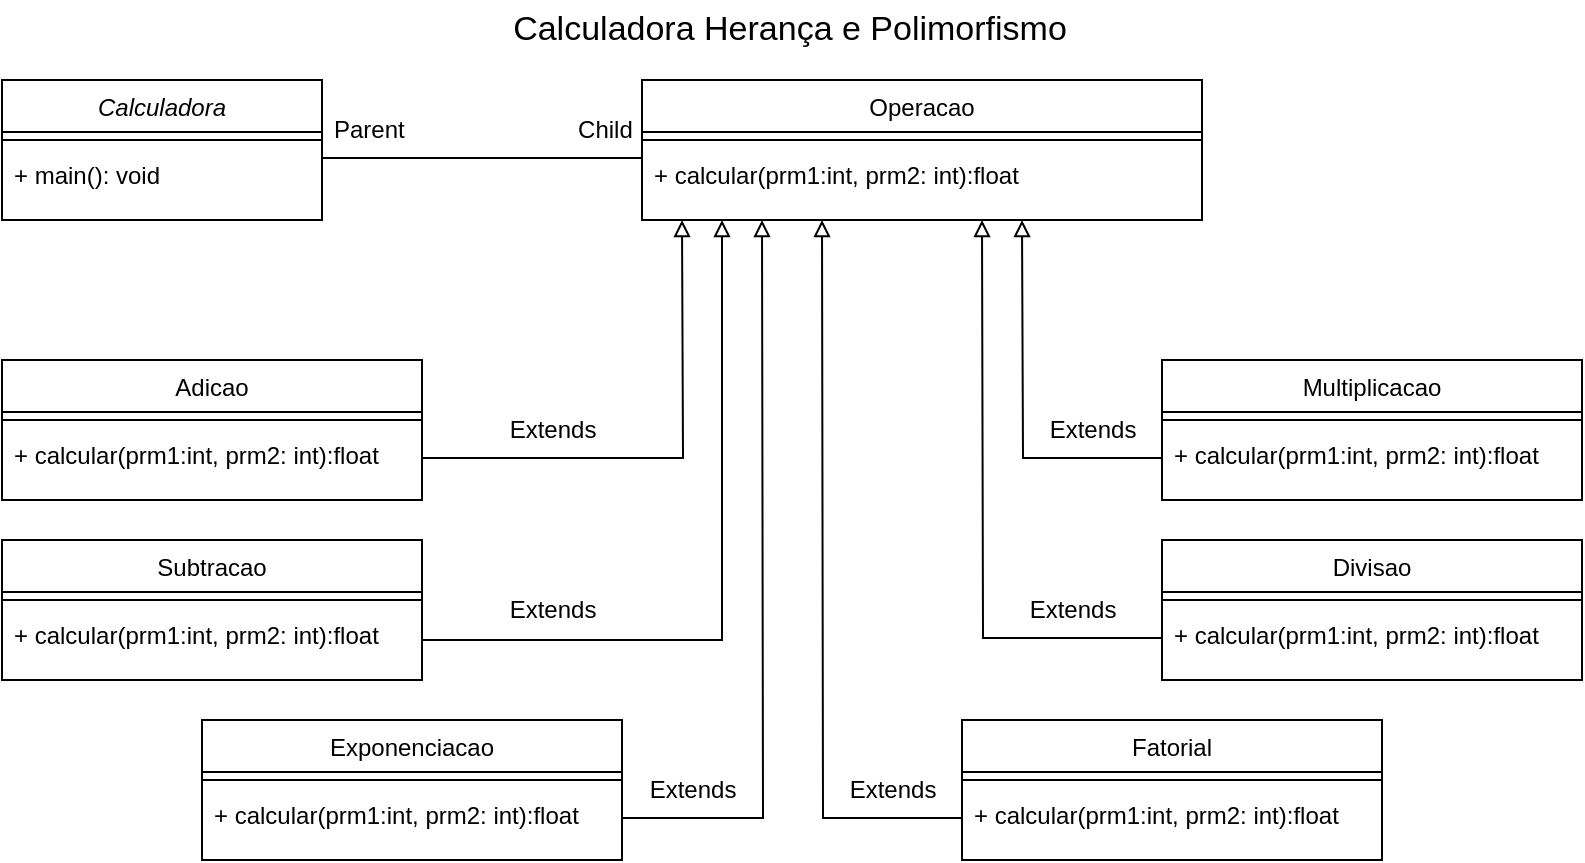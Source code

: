<mxfile version="21.1.2" type="github">
  <diagram id="C5RBs43oDa-KdzZeNtuy" name="Page-1">
    <mxGraphModel dx="880" dy="452" grid="1" gridSize="10" guides="1" tooltips="1" connect="1" arrows="1" fold="1" page="1" pageScale="1" pageWidth="827" pageHeight="1169" math="0" shadow="0">
      <root>
        <mxCell id="WIyWlLk6GJQsqaUBKTNV-0" />
        <mxCell id="WIyWlLk6GJQsqaUBKTNV-1" parent="WIyWlLk6GJQsqaUBKTNV-0" />
        <mxCell id="zkfFHV4jXpPFQw0GAbJ--0" value="Calculadora" style="swimlane;fontStyle=2;align=center;verticalAlign=top;childLayout=stackLayout;horizontal=1;startSize=26;horizontalStack=0;resizeParent=1;resizeLast=0;collapsible=1;marginBottom=0;rounded=0;shadow=0;strokeWidth=1;" parent="WIyWlLk6GJQsqaUBKTNV-1" vertex="1">
          <mxGeometry x="20" y="60" width="160" height="70" as="geometry">
            <mxRectangle x="230" y="140" width="160" height="26" as="alternateBounds" />
          </mxGeometry>
        </mxCell>
        <mxCell id="zkfFHV4jXpPFQw0GAbJ--4" value="" style="line;html=1;strokeWidth=1;align=left;verticalAlign=middle;spacingTop=-1;spacingLeft=3;spacingRight=3;rotatable=0;labelPosition=right;points=[];portConstraint=eastwest;" parent="zkfFHV4jXpPFQw0GAbJ--0" vertex="1">
          <mxGeometry y="26" width="160" height="8" as="geometry" />
        </mxCell>
        <mxCell id="zkfFHV4jXpPFQw0GAbJ--5" value="+ main(): void" style="text;align=left;verticalAlign=top;spacingLeft=4;spacingRight=4;overflow=hidden;rotatable=0;points=[[0,0.5],[1,0.5]];portConstraint=eastwest;" parent="zkfFHV4jXpPFQw0GAbJ--0" vertex="1">
          <mxGeometry y="34" width="160" height="26" as="geometry" />
        </mxCell>
        <mxCell id="zkfFHV4jXpPFQw0GAbJ--17" value="Operacao" style="swimlane;fontStyle=0;align=center;verticalAlign=top;childLayout=stackLayout;horizontal=1;startSize=26;horizontalStack=0;resizeParent=1;resizeLast=0;collapsible=1;marginBottom=0;rounded=0;shadow=0;strokeWidth=1;" parent="WIyWlLk6GJQsqaUBKTNV-1" vertex="1">
          <mxGeometry x="340" y="60" width="280" height="70" as="geometry">
            <mxRectangle x="550" y="140" width="160" height="26" as="alternateBounds" />
          </mxGeometry>
        </mxCell>
        <mxCell id="zkfFHV4jXpPFQw0GAbJ--23" value="" style="line;html=1;strokeWidth=1;align=left;verticalAlign=middle;spacingTop=-1;spacingLeft=3;spacingRight=3;rotatable=0;labelPosition=right;points=[];portConstraint=eastwest;" parent="zkfFHV4jXpPFQw0GAbJ--17" vertex="1">
          <mxGeometry y="26" width="280" height="8" as="geometry" />
        </mxCell>
        <mxCell id="zkfFHV4jXpPFQw0GAbJ--24" value="+ calcular(prm1:int, prm2: int):float" style="text;align=left;verticalAlign=top;spacingLeft=4;spacingRight=4;overflow=hidden;rotatable=0;points=[[0,0.5],[1,0.5]];portConstraint=eastwest;" parent="zkfFHV4jXpPFQw0GAbJ--17" vertex="1">
          <mxGeometry y="34" width="280" height="30" as="geometry" />
        </mxCell>
        <mxCell id="SpHIdZ4Py3Ecg6ws1HuJ-0" value="Calculadora Herança e Polimorfismo" style="text;strokeColor=none;fillColor=none;align=center;verticalAlign=middle;spacingLeft=4;spacingRight=4;overflow=hidden;points=[[0,0.5],[1,0.5]];portConstraint=eastwest;rotatable=0;whiteSpace=wrap;html=1;fontStyle=0;fontSize=17;" vertex="1" parent="WIyWlLk6GJQsqaUBKTNV-1">
          <mxGeometry x="264" y="20" width="300" height="30" as="geometry" />
        </mxCell>
        <mxCell id="SpHIdZ4Py3Ecg6ws1HuJ-3" style="edgeStyle=orthogonalEdgeStyle;rounded=0;orthogonalLoop=1;jettySize=auto;html=1;exitX=1;exitY=0.5;exitDx=0;exitDy=0;entryX=0;entryY=0.5;entryDx=0;entryDy=0;endArrow=none;endFill=0;" edge="1" parent="WIyWlLk6GJQsqaUBKTNV-1">
          <mxGeometry relative="1" as="geometry">
            <mxPoint x="180" y="99" as="sourcePoint" />
            <mxPoint x="340" y="99" as="targetPoint" />
          </mxGeometry>
        </mxCell>
        <mxCell id="SpHIdZ4Py3Ecg6ws1HuJ-4" value="Parent&amp;nbsp; &amp;nbsp; &amp;nbsp; &amp;nbsp; &amp;nbsp; &amp;nbsp; &amp;nbsp; &amp;nbsp; &amp;nbsp; &amp;nbsp; &amp;nbsp; &amp;nbsp; &amp;nbsp; Child" style="text;strokeColor=none;fillColor=none;align=left;verticalAlign=middle;spacingLeft=4;spacingRight=4;overflow=hidden;points=[[0,0.5],[1,0.5]];portConstraint=eastwest;rotatable=0;whiteSpace=wrap;html=1;" vertex="1" parent="WIyWlLk6GJQsqaUBKTNV-1">
          <mxGeometry x="180" y="70" width="160" height="30" as="geometry" />
        </mxCell>
        <mxCell id="SpHIdZ4Py3Ecg6ws1HuJ-10" value="Adicao" style="swimlane;fontStyle=0;align=center;verticalAlign=top;childLayout=stackLayout;horizontal=1;startSize=26;horizontalStack=0;resizeParent=1;resizeLast=0;collapsible=1;marginBottom=0;rounded=0;shadow=0;strokeWidth=1;" vertex="1" parent="WIyWlLk6GJQsqaUBKTNV-1">
          <mxGeometry x="20" y="200" width="210" height="70" as="geometry">
            <mxRectangle x="550" y="140" width="160" height="26" as="alternateBounds" />
          </mxGeometry>
        </mxCell>
        <mxCell id="SpHIdZ4Py3Ecg6ws1HuJ-11" value="" style="line;html=1;strokeWidth=1;align=left;verticalAlign=middle;spacingTop=-1;spacingLeft=3;spacingRight=3;rotatable=0;labelPosition=right;points=[];portConstraint=eastwest;" vertex="1" parent="SpHIdZ4Py3Ecg6ws1HuJ-10">
          <mxGeometry y="26" width="210" height="8" as="geometry" />
        </mxCell>
        <mxCell id="SpHIdZ4Py3Ecg6ws1HuJ-13" style="edgeStyle=orthogonalEdgeStyle;rounded=0;orthogonalLoop=1;jettySize=auto;html=1;exitX=1;exitY=0.5;exitDx=0;exitDy=0;endArrow=block;endFill=0;" edge="1" parent="SpHIdZ4Py3Ecg6ws1HuJ-10" source="SpHIdZ4Py3Ecg6ws1HuJ-12">
          <mxGeometry relative="1" as="geometry">
            <mxPoint x="340" y="-70" as="targetPoint" />
          </mxGeometry>
        </mxCell>
        <mxCell id="SpHIdZ4Py3Ecg6ws1HuJ-12" value="+ calcular(prm1:int, prm2: int):float" style="text;align=left;verticalAlign=top;spacingLeft=4;spacingRight=4;overflow=hidden;rotatable=0;points=[[0,0.5],[1,0.5]];portConstraint=eastwest;" vertex="1" parent="SpHIdZ4Py3Ecg6ws1HuJ-10">
          <mxGeometry y="34" width="210" height="30" as="geometry" />
        </mxCell>
        <mxCell id="SpHIdZ4Py3Ecg6ws1HuJ-14" value="Extends" style="text;html=1;align=center;verticalAlign=middle;resizable=0;points=[];autosize=1;strokeColor=none;fillColor=none;" vertex="1" parent="WIyWlLk6GJQsqaUBKTNV-1">
          <mxGeometry x="260" y="220" width="70" height="30" as="geometry" />
        </mxCell>
        <mxCell id="SpHIdZ4Py3Ecg6ws1HuJ-15" value="Subtracao" style="swimlane;fontStyle=0;align=center;verticalAlign=top;childLayout=stackLayout;horizontal=1;startSize=26;horizontalStack=0;resizeParent=1;resizeLast=0;collapsible=1;marginBottom=0;rounded=0;shadow=0;strokeWidth=1;" vertex="1" parent="WIyWlLk6GJQsqaUBKTNV-1">
          <mxGeometry x="20" y="290" width="210" height="70" as="geometry">
            <mxRectangle x="550" y="140" width="160" height="26" as="alternateBounds" />
          </mxGeometry>
        </mxCell>
        <mxCell id="SpHIdZ4Py3Ecg6ws1HuJ-16" value="" style="line;html=1;strokeWidth=1;align=left;verticalAlign=middle;spacingTop=-1;spacingLeft=3;spacingRight=3;rotatable=0;labelPosition=right;points=[];portConstraint=eastwest;" vertex="1" parent="SpHIdZ4Py3Ecg6ws1HuJ-15">
          <mxGeometry y="26" width="210" height="8" as="geometry" />
        </mxCell>
        <mxCell id="SpHIdZ4Py3Ecg6ws1HuJ-17" style="edgeStyle=orthogonalEdgeStyle;rounded=0;orthogonalLoop=1;jettySize=auto;html=1;exitX=1;exitY=0.5;exitDx=0;exitDy=0;endArrow=block;endFill=0;" edge="1" parent="SpHIdZ4Py3Ecg6ws1HuJ-15" source="SpHIdZ4Py3Ecg6ws1HuJ-18">
          <mxGeometry relative="1" as="geometry">
            <mxPoint x="360" y="-160" as="targetPoint" />
            <Array as="points">
              <mxPoint x="210" y="50" />
              <mxPoint x="360" y="50" />
              <mxPoint x="360" y="-10" />
            </Array>
          </mxGeometry>
        </mxCell>
        <mxCell id="SpHIdZ4Py3Ecg6ws1HuJ-18" value="+ calcular(prm1:int, prm2: int):float" style="text;align=left;verticalAlign=top;spacingLeft=4;spacingRight=4;overflow=hidden;rotatable=0;points=[[0,0.5],[1,0.5]];portConstraint=eastwest;" vertex="1" parent="SpHIdZ4Py3Ecg6ws1HuJ-15">
          <mxGeometry y="34" width="210" height="30" as="geometry" />
        </mxCell>
        <mxCell id="SpHIdZ4Py3Ecg6ws1HuJ-19" value="Multiplicacao" style="swimlane;fontStyle=0;align=center;verticalAlign=top;childLayout=stackLayout;horizontal=1;startSize=26;horizontalStack=0;resizeParent=1;resizeLast=0;collapsible=1;marginBottom=0;rounded=0;shadow=0;strokeWidth=1;" vertex="1" parent="WIyWlLk6GJQsqaUBKTNV-1">
          <mxGeometry x="600" y="200" width="210" height="70" as="geometry">
            <mxRectangle x="550" y="140" width="160" height="26" as="alternateBounds" />
          </mxGeometry>
        </mxCell>
        <mxCell id="SpHIdZ4Py3Ecg6ws1HuJ-20" value="" style="line;html=1;strokeWidth=1;align=left;verticalAlign=middle;spacingTop=-1;spacingLeft=3;spacingRight=3;rotatable=0;labelPosition=right;points=[];portConstraint=eastwest;" vertex="1" parent="SpHIdZ4Py3Ecg6ws1HuJ-19">
          <mxGeometry y="26" width="210" height="8" as="geometry" />
        </mxCell>
        <mxCell id="SpHIdZ4Py3Ecg6ws1HuJ-22" value="+ calcular(prm1:int, prm2: int):float" style="text;align=left;verticalAlign=top;spacingLeft=4;spacingRight=4;overflow=hidden;rotatable=0;points=[[0,0.5],[1,0.5]];portConstraint=eastwest;" vertex="1" parent="SpHIdZ4Py3Ecg6ws1HuJ-19">
          <mxGeometry y="34" width="210" height="30" as="geometry" />
        </mxCell>
        <mxCell id="SpHIdZ4Py3Ecg6ws1HuJ-23" style="edgeStyle=orthogonalEdgeStyle;rounded=0;orthogonalLoop=1;jettySize=auto;html=1;exitX=0;exitY=0.5;exitDx=0;exitDy=0;endArrow=block;endFill=0;" edge="1" parent="WIyWlLk6GJQsqaUBKTNV-1" source="SpHIdZ4Py3Ecg6ws1HuJ-22">
          <mxGeometry relative="1" as="geometry">
            <mxPoint x="530" y="130" as="targetPoint" />
          </mxGeometry>
        </mxCell>
        <mxCell id="SpHIdZ4Py3Ecg6ws1HuJ-24" value="Extends" style="text;html=1;align=center;verticalAlign=middle;resizable=0;points=[];autosize=1;strokeColor=none;fillColor=none;" vertex="1" parent="WIyWlLk6GJQsqaUBKTNV-1">
          <mxGeometry x="260" y="310" width="70" height="30" as="geometry" />
        </mxCell>
        <mxCell id="SpHIdZ4Py3Ecg6ws1HuJ-25" value="Extends" style="text;html=1;align=center;verticalAlign=middle;resizable=0;points=[];autosize=1;strokeColor=none;fillColor=none;" vertex="1" parent="WIyWlLk6GJQsqaUBKTNV-1">
          <mxGeometry x="530" y="220" width="70" height="30" as="geometry" />
        </mxCell>
        <mxCell id="SpHIdZ4Py3Ecg6ws1HuJ-26" value="Divisao" style="swimlane;fontStyle=0;align=center;verticalAlign=top;childLayout=stackLayout;horizontal=1;startSize=26;horizontalStack=0;resizeParent=1;resizeLast=0;collapsible=1;marginBottom=0;rounded=0;shadow=0;strokeWidth=1;" vertex="1" parent="WIyWlLk6GJQsqaUBKTNV-1">
          <mxGeometry x="600" y="290" width="210" height="70" as="geometry">
            <mxRectangle x="550" y="140" width="160" height="26" as="alternateBounds" />
          </mxGeometry>
        </mxCell>
        <mxCell id="SpHIdZ4Py3Ecg6ws1HuJ-27" value="" style="line;html=1;strokeWidth=1;align=left;verticalAlign=middle;spacingTop=-1;spacingLeft=3;spacingRight=3;rotatable=0;labelPosition=right;points=[];portConstraint=eastwest;" vertex="1" parent="SpHIdZ4Py3Ecg6ws1HuJ-26">
          <mxGeometry y="26" width="210" height="8" as="geometry" />
        </mxCell>
        <mxCell id="SpHIdZ4Py3Ecg6ws1HuJ-29" style="edgeStyle=orthogonalEdgeStyle;rounded=0;orthogonalLoop=1;jettySize=auto;html=1;exitX=0;exitY=0.5;exitDx=0;exitDy=0;endArrow=block;endFill=0;" edge="1" parent="SpHIdZ4Py3Ecg6ws1HuJ-26" source="SpHIdZ4Py3Ecg6ws1HuJ-28">
          <mxGeometry relative="1" as="geometry">
            <mxPoint x="-90" y="-160" as="targetPoint" />
          </mxGeometry>
        </mxCell>
        <mxCell id="SpHIdZ4Py3Ecg6ws1HuJ-28" value="+ calcular(prm1:int, prm2: int):float" style="text;align=left;verticalAlign=top;spacingLeft=4;spacingRight=4;overflow=hidden;rotatable=0;points=[[0,0.5],[1,0.5]];portConstraint=eastwest;" vertex="1" parent="SpHIdZ4Py3Ecg6ws1HuJ-26">
          <mxGeometry y="34" width="210" height="30" as="geometry" />
        </mxCell>
        <mxCell id="SpHIdZ4Py3Ecg6ws1HuJ-30" value="Extends" style="text;html=1;align=center;verticalAlign=middle;resizable=0;points=[];autosize=1;strokeColor=none;fillColor=none;" vertex="1" parent="WIyWlLk6GJQsqaUBKTNV-1">
          <mxGeometry x="520" y="310" width="70" height="30" as="geometry" />
        </mxCell>
        <mxCell id="SpHIdZ4Py3Ecg6ws1HuJ-31" value="Exponenciacao" style="swimlane;fontStyle=0;align=center;verticalAlign=top;childLayout=stackLayout;horizontal=1;startSize=26;horizontalStack=0;resizeParent=1;resizeLast=0;collapsible=1;marginBottom=0;rounded=0;shadow=0;strokeWidth=1;" vertex="1" parent="WIyWlLk6GJQsqaUBKTNV-1">
          <mxGeometry x="120" y="380" width="210" height="70" as="geometry">
            <mxRectangle x="550" y="140" width="160" height="26" as="alternateBounds" />
          </mxGeometry>
        </mxCell>
        <mxCell id="SpHIdZ4Py3Ecg6ws1HuJ-32" value="" style="line;html=1;strokeWidth=1;align=left;verticalAlign=middle;spacingTop=-1;spacingLeft=3;spacingRight=3;rotatable=0;labelPosition=right;points=[];portConstraint=eastwest;" vertex="1" parent="SpHIdZ4Py3Ecg6ws1HuJ-31">
          <mxGeometry y="26" width="210" height="8" as="geometry" />
        </mxCell>
        <mxCell id="SpHIdZ4Py3Ecg6ws1HuJ-34" style="edgeStyle=orthogonalEdgeStyle;rounded=0;orthogonalLoop=1;jettySize=auto;html=1;exitX=1;exitY=0.5;exitDx=0;exitDy=0;endArrow=block;endFill=0;" edge="1" parent="SpHIdZ4Py3Ecg6ws1HuJ-31" source="SpHIdZ4Py3Ecg6ws1HuJ-33">
          <mxGeometry relative="1" as="geometry">
            <mxPoint x="280" y="-250" as="targetPoint" />
          </mxGeometry>
        </mxCell>
        <mxCell id="SpHIdZ4Py3Ecg6ws1HuJ-33" value="+ calcular(prm1:int, prm2: int):float" style="text;align=left;verticalAlign=top;spacingLeft=4;spacingRight=4;overflow=hidden;rotatable=0;points=[[0,0.5],[1,0.5]];portConstraint=eastwest;" vertex="1" parent="SpHIdZ4Py3Ecg6ws1HuJ-31">
          <mxGeometry y="34" width="210" height="30" as="geometry" />
        </mxCell>
        <mxCell id="SpHIdZ4Py3Ecg6ws1HuJ-35" value="Extends" style="text;html=1;align=center;verticalAlign=middle;resizable=0;points=[];autosize=1;strokeColor=none;fillColor=none;" vertex="1" parent="WIyWlLk6GJQsqaUBKTNV-1">
          <mxGeometry x="330" y="400" width="70" height="30" as="geometry" />
        </mxCell>
        <mxCell id="SpHIdZ4Py3Ecg6ws1HuJ-36" value="Fatorial" style="swimlane;fontStyle=0;align=center;verticalAlign=top;childLayout=stackLayout;horizontal=1;startSize=26;horizontalStack=0;resizeParent=1;resizeLast=0;collapsible=1;marginBottom=0;rounded=0;shadow=0;strokeWidth=1;" vertex="1" parent="WIyWlLk6GJQsqaUBKTNV-1">
          <mxGeometry x="500" y="380" width="210" height="70" as="geometry">
            <mxRectangle x="550" y="140" width="160" height="26" as="alternateBounds" />
          </mxGeometry>
        </mxCell>
        <mxCell id="SpHIdZ4Py3Ecg6ws1HuJ-37" value="" style="line;html=1;strokeWidth=1;align=left;verticalAlign=middle;spacingTop=-1;spacingLeft=3;spacingRight=3;rotatable=0;labelPosition=right;points=[];portConstraint=eastwest;" vertex="1" parent="SpHIdZ4Py3Ecg6ws1HuJ-36">
          <mxGeometry y="26" width="210" height="8" as="geometry" />
        </mxCell>
        <mxCell id="SpHIdZ4Py3Ecg6ws1HuJ-39" style="edgeStyle=orthogonalEdgeStyle;rounded=0;orthogonalLoop=1;jettySize=auto;html=1;exitX=0;exitY=0.5;exitDx=0;exitDy=0;endArrow=block;endFill=0;" edge="1" parent="SpHIdZ4Py3Ecg6ws1HuJ-36" source="SpHIdZ4Py3Ecg6ws1HuJ-38">
          <mxGeometry relative="1" as="geometry">
            <mxPoint x="-70" y="-250" as="targetPoint" />
          </mxGeometry>
        </mxCell>
        <mxCell id="SpHIdZ4Py3Ecg6ws1HuJ-38" value="+ calcular(prm1:int, prm2: int):float" style="text;align=left;verticalAlign=top;spacingLeft=4;spacingRight=4;overflow=hidden;rotatable=0;points=[[0,0.5],[1,0.5]];portConstraint=eastwest;" vertex="1" parent="SpHIdZ4Py3Ecg6ws1HuJ-36">
          <mxGeometry y="34" width="210" height="30" as="geometry" />
        </mxCell>
        <mxCell id="SpHIdZ4Py3Ecg6ws1HuJ-41" value="Extends" style="text;html=1;align=center;verticalAlign=middle;resizable=0;points=[];autosize=1;strokeColor=none;fillColor=none;" vertex="1" parent="WIyWlLk6GJQsqaUBKTNV-1">
          <mxGeometry x="430" y="400" width="70" height="30" as="geometry" />
        </mxCell>
      </root>
    </mxGraphModel>
  </diagram>
</mxfile>

